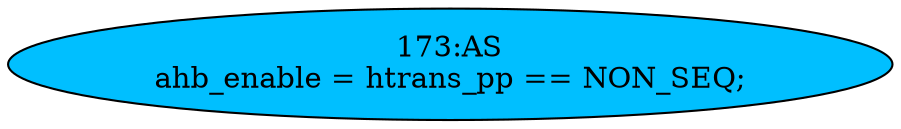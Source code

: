 strict digraph "" {
	node [label="\N"];
	"173:AS"	 [ast="<pyverilog.vparser.ast.Assign object at 0x7fba378b3690>",
		def_var="['ahb_enable']",
		fillcolor=deepskyblue,
		label="173:AS
ahb_enable = htrans_pp == NON_SEQ;",
		statements="[]",
		style=filled,
		typ=Assign,
		use_var="['htrans_pp', 'NON_SEQ']"];
}
